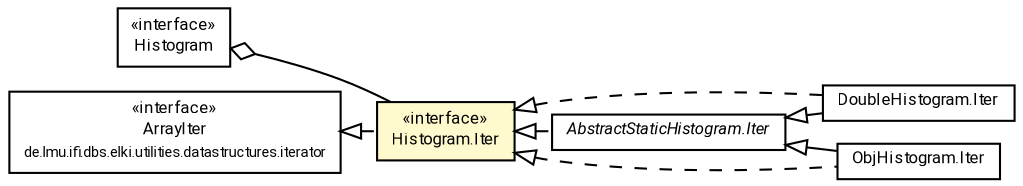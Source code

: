 #!/usr/local/bin/dot
#
# Class diagram 
# Generated by UMLGraph version R5_7_2-60-g0e99a6 (http://www.spinellis.gr/umlgraph/)
#

digraph G {
	graph [fontnames="svg"]
	edge [fontname="Roboto",fontsize=7,labelfontname="Roboto",labelfontsize=7,color="black"];
	node [fontname="Roboto",fontcolor="black",fontsize=8,shape=plaintext,margin=0,width=0,height=0];
	nodesep=0.15;
	ranksep=0.25;
	rankdir=LR;
	// de.lmu.ifi.dbs.elki.utilities.datastructures.histogram.AbstractStaticHistogram.Iter
	c5071240 [label=<<table title="de.lmu.ifi.dbs.elki.utilities.datastructures.histogram.AbstractStaticHistogram.Iter" border="0" cellborder="1" cellspacing="0" cellpadding="2" href="AbstractStaticHistogram.Iter.html" target="_parent">
		<tr><td><table border="0" cellspacing="0" cellpadding="1">
		<tr><td align="center" balign="center"> <font face="Roboto"><i>AbstractStaticHistogram.Iter</i></font> </td></tr>
		</table></td></tr>
		</table>>, URL="AbstractStaticHistogram.Iter.html"];
	// de.lmu.ifi.dbs.elki.utilities.datastructures.histogram.DoubleHistogram.Iter
	c5071243 [label=<<table title="de.lmu.ifi.dbs.elki.utilities.datastructures.histogram.DoubleHistogram.Iter" border="0" cellborder="1" cellspacing="0" cellpadding="2" href="DoubleHistogram.Iter.html" target="_parent">
		<tr><td><table border="0" cellspacing="0" cellpadding="1">
		<tr><td align="center" balign="center"> <font face="Roboto">DoubleHistogram.Iter</font> </td></tr>
		</table></td></tr>
		</table>>, URL="DoubleHistogram.Iter.html"];
	// de.lmu.ifi.dbs.elki.utilities.datastructures.histogram.Histogram
	c5071244 [label=<<table title="de.lmu.ifi.dbs.elki.utilities.datastructures.histogram.Histogram" border="0" cellborder="1" cellspacing="0" cellpadding="2" href="Histogram.html" target="_parent">
		<tr><td><table border="0" cellspacing="0" cellpadding="1">
		<tr><td align="center" balign="center"> &#171;interface&#187; </td></tr>
		<tr><td align="center" balign="center"> <font face="Roboto">Histogram</font> </td></tr>
		</table></td></tr>
		</table>>, URL="Histogram.html"];
	// de.lmu.ifi.dbs.elki.utilities.datastructures.histogram.Histogram.Iter
	c5071245 [label=<<table title="de.lmu.ifi.dbs.elki.utilities.datastructures.histogram.Histogram.Iter" border="0" cellborder="1" cellspacing="0" cellpadding="2" bgcolor="lemonChiffon" href="Histogram.Iter.html" target="_parent">
		<tr><td><table border="0" cellspacing="0" cellpadding="1">
		<tr><td align="center" balign="center"> &#171;interface&#187; </td></tr>
		<tr><td align="center" balign="center"> <font face="Roboto">Histogram.Iter</font> </td></tr>
		</table></td></tr>
		</table>>, URL="Histogram.Iter.html"];
	// de.lmu.ifi.dbs.elki.utilities.datastructures.histogram.ObjHistogram<T>.Iter
	c5071247 [label=<<table title="de.lmu.ifi.dbs.elki.utilities.datastructures.histogram.ObjHistogram.Iter" border="0" cellborder="1" cellspacing="0" cellpadding="2" href="ObjHistogram.Iter.html" target="_parent">
		<tr><td><table border="0" cellspacing="0" cellpadding="1">
		<tr><td align="center" balign="center"> <font face="Roboto">ObjHistogram.Iter</font> </td></tr>
		</table></td></tr>
		</table>>, URL="ObjHistogram.Iter.html"];
	// de.lmu.ifi.dbs.elki.utilities.datastructures.iterator.ArrayIter
	c5072271 [label=<<table title="de.lmu.ifi.dbs.elki.utilities.datastructures.iterator.ArrayIter" border="0" cellborder="1" cellspacing="0" cellpadding="2" href="../iterator/ArrayIter.html" target="_parent">
		<tr><td><table border="0" cellspacing="0" cellpadding="1">
		<tr><td align="center" balign="center"> &#171;interface&#187; </td></tr>
		<tr><td align="center" balign="center"> <font face="Roboto">ArrayIter</font> </td></tr>
		<tr><td align="center" balign="center"> <font face="Roboto" point-size="7.0">de.lmu.ifi.dbs.elki.utilities.datastructures.iterator</font> </td></tr>
		</table></td></tr>
		</table>>, URL="../iterator/ArrayIter.html"];
	// de.lmu.ifi.dbs.elki.utilities.datastructures.histogram.AbstractStaticHistogram.Iter implements de.lmu.ifi.dbs.elki.utilities.datastructures.histogram.Histogram.Iter
	c5071245 -> c5071240 [arrowtail=empty,style=dashed,dir=back,weight=9];
	// de.lmu.ifi.dbs.elki.utilities.datastructures.histogram.DoubleHistogram.Iter extends de.lmu.ifi.dbs.elki.utilities.datastructures.histogram.AbstractStaticHistogram.Iter
	c5071240 -> c5071243 [arrowtail=empty,dir=back,weight=10];
	// de.lmu.ifi.dbs.elki.utilities.datastructures.histogram.DoubleHistogram.Iter implements de.lmu.ifi.dbs.elki.utilities.datastructures.histogram.Histogram.Iter
	c5071245 -> c5071243 [arrowtail=empty,style=dashed,dir=back,weight=9];
	// de.lmu.ifi.dbs.elki.utilities.datastructures.histogram.Histogram has de.lmu.ifi.dbs.elki.utilities.datastructures.histogram.Histogram.Iter
	c5071244 -> c5071245 [arrowhead=none,arrowtail=ediamond,dir=back,weight=4];
	// de.lmu.ifi.dbs.elki.utilities.datastructures.histogram.Histogram.Iter implements de.lmu.ifi.dbs.elki.utilities.datastructures.iterator.ArrayIter
	c5072271 -> c5071245 [arrowtail=empty,style=dashed,dir=back,weight=9];
	// de.lmu.ifi.dbs.elki.utilities.datastructures.histogram.ObjHistogram<T>.Iter extends de.lmu.ifi.dbs.elki.utilities.datastructures.histogram.AbstractStaticHistogram.Iter
	c5071240 -> c5071247 [arrowtail=empty,dir=back,weight=10];
	// de.lmu.ifi.dbs.elki.utilities.datastructures.histogram.ObjHistogram<T>.Iter implements de.lmu.ifi.dbs.elki.utilities.datastructures.histogram.Histogram.Iter
	c5071245 -> c5071247 [arrowtail=empty,style=dashed,dir=back,weight=9];
}

